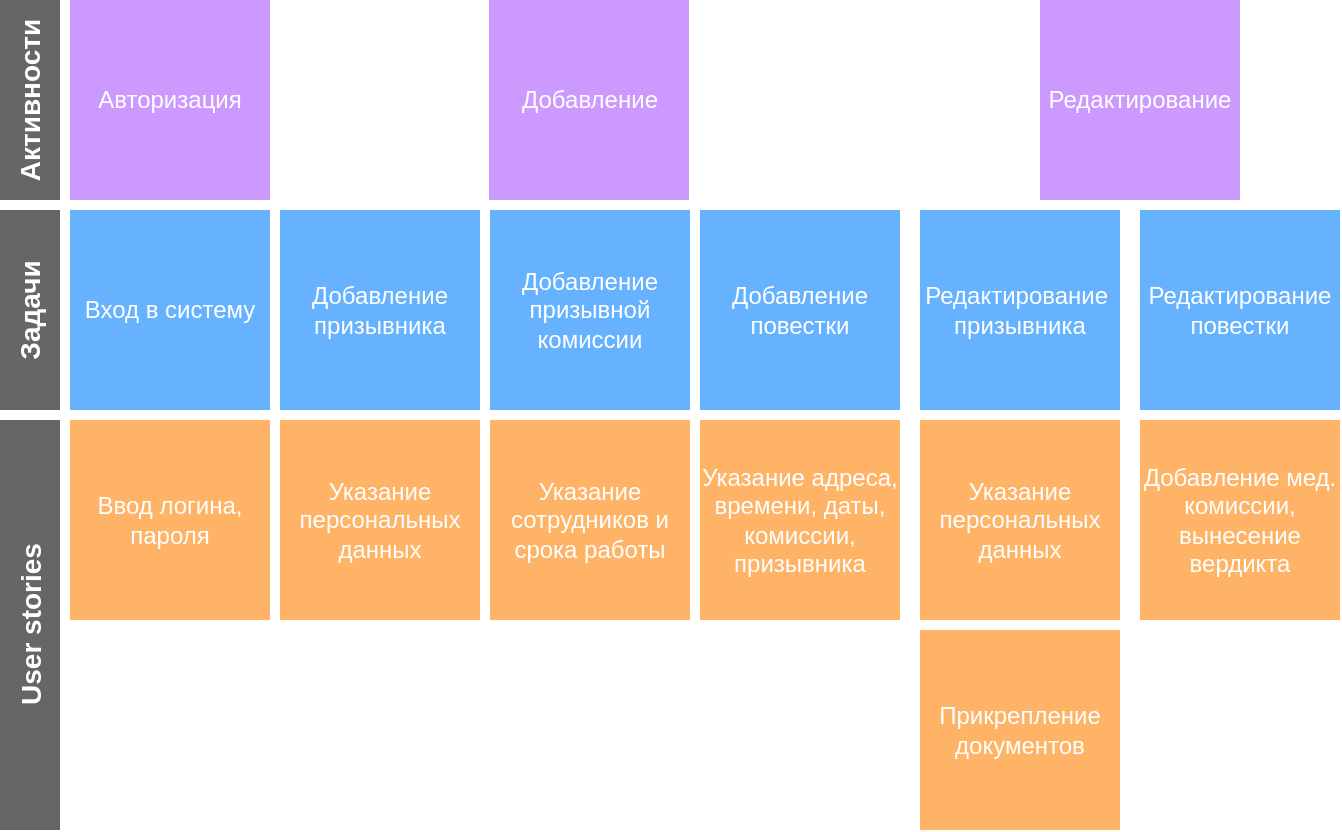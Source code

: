 <mxfile version="24.2.5" type="device">
  <diagram name="Страница — 1" id="tUK5zPUh93Ex1Jcu9Ne5">
    <mxGraphModel dx="1203" dy="697" grid="1" gridSize="10" guides="1" tooltips="1" connect="1" arrows="1" fold="1" page="1" pageScale="1" pageWidth="1169" pageHeight="827" math="0" shadow="0">
      <root>
        <mxCell id="0" />
        <mxCell id="1" parent="0" />
        <mxCell id="RndkUAWvJMsH7pUA9Xn9-3" value="Редактирование" style="html=1;fillColor=#CC99FF;strokeColor=none;shadow=0;fontSize=12;fontColor=#FFFFFF;align=center;fontStyle=0;whiteSpace=wrap;rounded=0;movable=1;resizable=1;rotatable=1;deletable=1;editable=1;locked=0;connectable=1;" vertex="1" parent="1">
          <mxGeometry x="860" y="135" width="100" height="100" as="geometry" />
        </mxCell>
        <mxCell id="RndkUAWvJMsH7pUA9Xn9-34" value="Добавление повестки" style="html=1;fillColor=#66B2FF;strokeColor=none;shadow=0;fontSize=12;fontColor=#FFFFFF;align=center;fontStyle=0;whiteSpace=wrap;rounded=0;movable=1;resizable=1;rotatable=1;deletable=1;editable=1;locked=0;connectable=1;" vertex="1" parent="1">
          <mxGeometry x="690" y="240" width="100" height="100" as="geometry" />
        </mxCell>
        <mxCell id="RndkUAWvJMsH7pUA9Xn9-49" value="Указание адреса, времени, даты, комиссии, призывника" style="html=1;fillColor=#FFB366;strokeColor=none;shadow=0;fontSize=12;fontColor=#FFFFFF;align=center;fontStyle=0;whiteSpace=wrap;rounded=0;movable=1;resizable=1;rotatable=1;deletable=1;editable=1;locked=0;connectable=1;" vertex="1" parent="1">
          <mxGeometry x="690" y="345" width="100" height="100" as="geometry" />
        </mxCell>
        <mxCell id="RndkUAWvJMsH7pUA9Xn9-1" value="Авторизация" style="html=1;fillColor=#CC99FF;strokeColor=none;shadow=0;fontSize=12;fontColor=#FFFFFF;align=center;fontStyle=0;whiteSpace=wrap;rounded=0;movable=1;resizable=1;rotatable=1;deletable=1;editable=1;locked=0;connectable=1;" vertex="1" parent="1">
          <mxGeometry x="375" y="135" width="100" height="100" as="geometry" />
        </mxCell>
        <mxCell id="RndkUAWvJMsH7pUA9Xn9-4" value="Вход в систему" style="html=1;fillColor=#66B2FF;strokeColor=none;shadow=0;fontSize=12;fontColor=#FFFFFF;align=center;fontStyle=0;whiteSpace=wrap;rounded=0;movable=1;resizable=1;rotatable=1;deletable=1;editable=1;locked=0;connectable=1;" vertex="1" parent="1">
          <mxGeometry x="375" y="240" width="100" height="100" as="geometry" />
        </mxCell>
        <mxCell id="RndkUAWvJMsH7pUA9Xn9-5" value="Добавление призывника" style="html=1;fillColor=#66B2FF;strokeColor=none;shadow=0;fontSize=12;fontColor=#FFFFFF;align=center;fontStyle=0;whiteSpace=wrap;rounded=0;movable=1;resizable=1;rotatable=1;deletable=1;editable=1;locked=0;connectable=1;" vertex="1" parent="1">
          <mxGeometry x="480" y="240" width="100" height="100" as="geometry" />
        </mxCell>
        <mxCell id="RndkUAWvJMsH7pUA9Xn9-6" value="Добавление призывной комиссии" style="html=1;fillColor=#66B2FF;strokeColor=none;shadow=0;fontSize=12;fontColor=#FFFFFF;align=center;fontStyle=0;whiteSpace=wrap;rounded=0;movable=1;resizable=1;rotatable=1;deletable=1;editable=1;locked=0;connectable=1;" vertex="1" parent="1">
          <mxGeometry x="585" y="240" width="100" height="100" as="geometry" />
        </mxCell>
        <mxCell id="RndkUAWvJMsH7pUA9Xn9-10" value="Активности" style="html=1;fillColor=#666666;strokeColor=none;shadow=0;fontSize=14;fontColor=#FFFFFF;align=center;fontStyle=1;whiteSpace=wrap;horizontal=0;rounded=0;movable=1;resizable=1;rotatable=1;deletable=1;editable=1;locked=0;connectable=1;" vertex="1" parent="1">
          <mxGeometry x="340" y="135" width="30" height="100" as="geometry" />
        </mxCell>
        <mxCell id="RndkUAWvJMsH7pUA9Xn9-11" value="Задачи" style="html=1;fillColor=#666666;strokeColor=none;shadow=0;fontSize=14;fontColor=#FFFFFF;align=center;fontStyle=1;whiteSpace=wrap;horizontal=0;rounded=0;movable=1;resizable=1;rotatable=1;deletable=1;editable=1;locked=0;connectable=1;" vertex="1" parent="1">
          <mxGeometry x="340" y="240" width="30" height="100" as="geometry" />
        </mxCell>
        <mxCell id="RndkUAWvJMsH7pUA9Xn9-2" value="Добавление" style="html=1;fillColor=#CC99FF;strokeColor=none;shadow=0;fontSize=12;fontColor=#FFFFFF;align=center;fontStyle=0;whiteSpace=wrap;rounded=0;movable=1;resizable=1;rotatable=1;deletable=1;editable=1;locked=0;connectable=1;" vertex="1" parent="1">
          <mxGeometry x="584.5" y="135" width="100" height="100" as="geometry" />
        </mxCell>
        <mxCell id="RndkUAWvJMsH7pUA9Xn9-7" value="Ввод логина, пароля" style="html=1;fillColor=#FFB366;strokeColor=none;shadow=0;fontSize=12;fontColor=#FFFFFF;align=center;fontStyle=0;whiteSpace=wrap;rounded=0;movable=1;resizable=1;rotatable=1;deletable=1;editable=1;locked=0;connectable=1;" vertex="1" parent="1">
          <mxGeometry x="375" y="345" width="100" height="100" as="geometry" />
        </mxCell>
        <mxCell id="RndkUAWvJMsH7pUA9Xn9-8" value="Указание персональных данных" style="html=1;fillColor=#FFB366;strokeColor=none;shadow=0;fontSize=12;fontColor=#FFFFFF;align=center;fontStyle=0;whiteSpace=wrap;rounded=0;movable=1;resizable=1;rotatable=1;deletable=1;editable=1;locked=0;connectable=1;" vertex="1" parent="1">
          <mxGeometry x="480" y="345" width="100" height="100" as="geometry" />
        </mxCell>
        <mxCell id="RndkUAWvJMsH7pUA9Xn9-9" value="Указание сотрудников и срока работы" style="html=1;fillColor=#FFB366;strokeColor=none;shadow=0;fontSize=12;fontColor=#FFFFFF;align=center;fontStyle=0;whiteSpace=wrap;rounded=0;movable=1;resizable=1;rotatable=1;deletable=1;editable=1;locked=0;connectable=1;" vertex="1" parent="1">
          <mxGeometry x="585" y="345" width="100" height="100" as="geometry" />
        </mxCell>
        <mxCell id="RndkUAWvJMsH7pUA9Xn9-12" value="User stories" style="html=1;fillColor=#666666;strokeColor=none;shadow=0;fontSize=14;fontColor=#FFFFFF;align=center;fontStyle=1;whiteSpace=wrap;horizontal=0;rounded=0;movable=1;resizable=1;rotatable=1;deletable=1;editable=1;locked=0;connectable=1;imageHeight=39;" vertex="1" parent="1">
          <mxGeometry x="340" y="345" width="30" height="205" as="geometry" />
        </mxCell>
        <mxCell id="RndkUAWvJMsH7pUA9Xn9-51" value="Редактирование&amp;nbsp; призывника" style="html=1;fillColor=#66B2FF;strokeColor=none;shadow=0;fontSize=12;fontColor=#FFFFFF;align=center;fontStyle=0;whiteSpace=wrap;rounded=0;movable=1;resizable=1;rotatable=1;deletable=1;editable=1;locked=0;connectable=1;" vertex="1" parent="1">
          <mxGeometry x="800" y="240" width="100" height="100" as="geometry" />
        </mxCell>
        <mxCell id="RndkUAWvJMsH7pUA9Xn9-53" value="Редактирование повестки" style="html=1;fillColor=#66B2FF;strokeColor=none;shadow=0;fontSize=12;fontColor=#FFFFFF;align=center;fontStyle=0;whiteSpace=wrap;rounded=0;movable=1;resizable=1;rotatable=1;deletable=1;editable=1;locked=0;connectable=1;" vertex="1" parent="1">
          <mxGeometry x="910" y="240" width="100" height="100" as="geometry" />
        </mxCell>
        <mxCell id="RndkUAWvJMsH7pUA9Xn9-54" value="Прикрепление документов" style="html=1;fillColor=#FFB366;strokeColor=none;shadow=0;fontSize=12;fontColor=#FFFFFF;align=center;fontStyle=0;whiteSpace=wrap;rounded=0;movable=1;resizable=1;rotatable=1;deletable=1;editable=1;locked=0;connectable=1;" vertex="1" parent="1">
          <mxGeometry x="800" y="450" width="100" height="100" as="geometry" />
        </mxCell>
        <mxCell id="RndkUAWvJMsH7pUA9Xn9-55" value="Добавление мед. комиссии, вынесение вердикта" style="html=1;fillColor=#FFB366;strokeColor=none;shadow=0;fontSize=12;fontColor=#FFFFFF;align=center;fontStyle=0;whiteSpace=wrap;rounded=0;movable=1;resizable=1;rotatable=1;deletable=1;editable=1;locked=0;connectable=1;" vertex="1" parent="1">
          <mxGeometry x="910" y="345" width="100" height="100" as="geometry" />
        </mxCell>
        <mxCell id="RndkUAWvJMsH7pUA9Xn9-56" value="Указание персональных данных" style="html=1;fillColor=#FFB366;strokeColor=none;shadow=0;fontSize=12;fontColor=#FFFFFF;align=center;fontStyle=0;whiteSpace=wrap;rounded=0;movable=1;resizable=1;rotatable=1;deletable=1;editable=1;locked=0;connectable=1;" vertex="1" parent="1">
          <mxGeometry x="800" y="345" width="100" height="100" as="geometry" />
        </mxCell>
      </root>
    </mxGraphModel>
  </diagram>
</mxfile>
